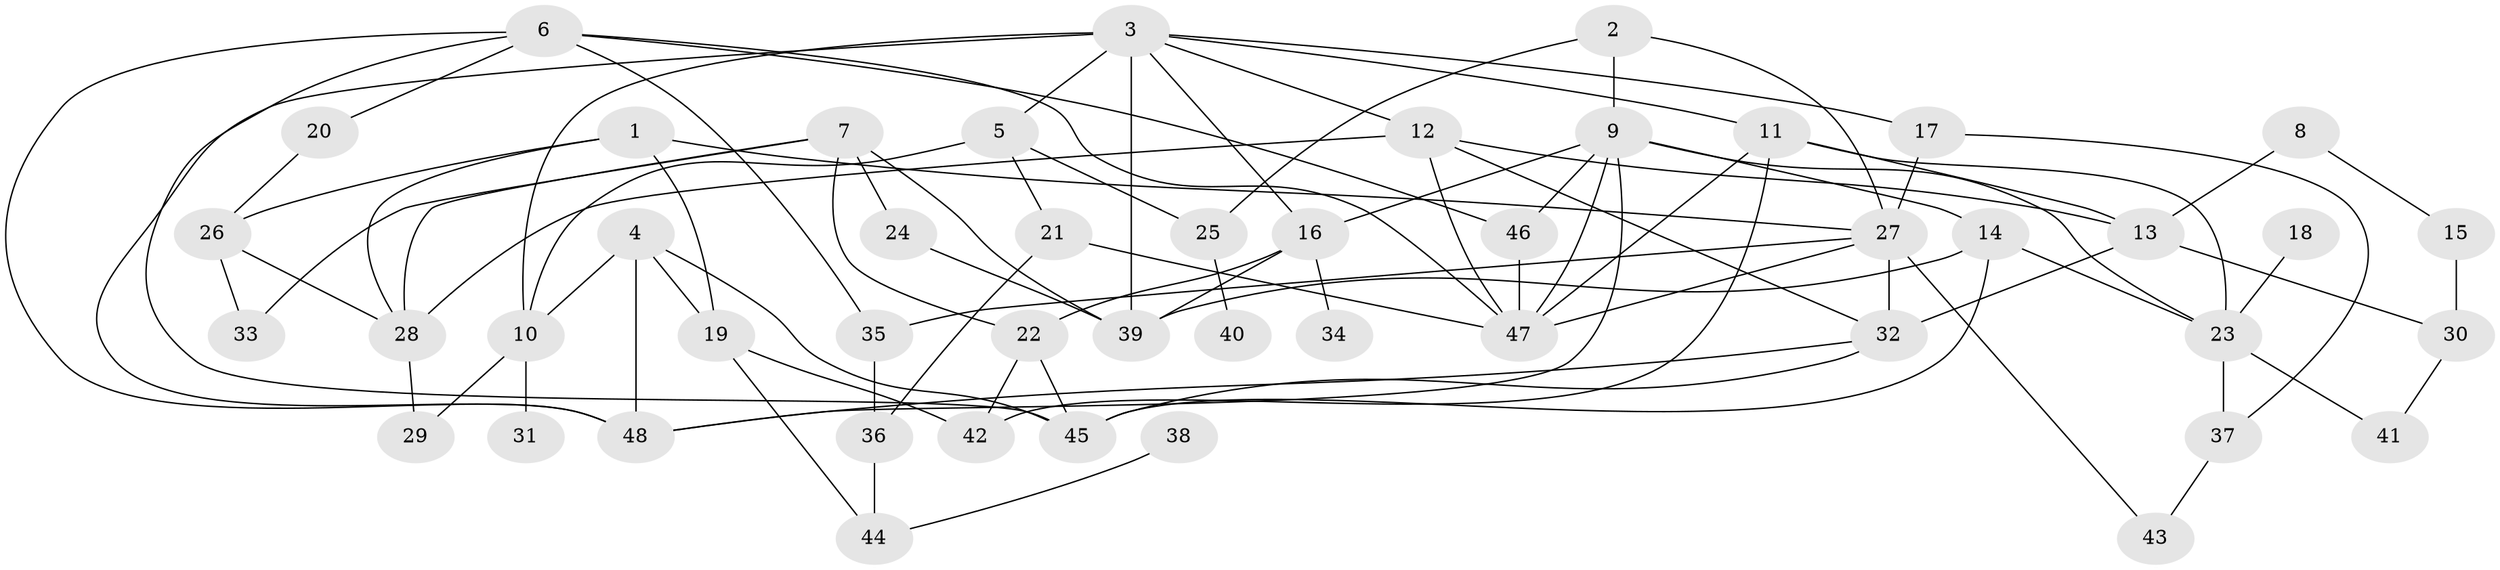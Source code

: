 // original degree distribution, {4: 0.18487394957983194, 6: 0.025210084033613446, 3: 0.15126050420168066, 2: 0.3277310924369748, 5: 0.09243697478991597, 8: 0.008403361344537815, 1: 0.21008403361344538}
// Generated by graph-tools (version 1.1) at 2025/36/03/04/25 23:36:09]
// undirected, 48 vertices, 89 edges
graph export_dot {
  node [color=gray90,style=filled];
  1;
  2;
  3;
  4;
  5;
  6;
  7;
  8;
  9;
  10;
  11;
  12;
  13;
  14;
  15;
  16;
  17;
  18;
  19;
  20;
  21;
  22;
  23;
  24;
  25;
  26;
  27;
  28;
  29;
  30;
  31;
  32;
  33;
  34;
  35;
  36;
  37;
  38;
  39;
  40;
  41;
  42;
  43;
  44;
  45;
  46;
  47;
  48;
  1 -- 19 [weight=1.0];
  1 -- 26 [weight=1.0];
  1 -- 27 [weight=1.0];
  1 -- 28 [weight=1.0];
  2 -- 9 [weight=1.0];
  2 -- 25 [weight=1.0];
  2 -- 27 [weight=1.0];
  3 -- 5 [weight=1.0];
  3 -- 10 [weight=1.0];
  3 -- 11 [weight=1.0];
  3 -- 12 [weight=1.0];
  3 -- 16 [weight=1.0];
  3 -- 17 [weight=1.0];
  3 -- 39 [weight=2.0];
  3 -- 48 [weight=1.0];
  4 -- 10 [weight=1.0];
  4 -- 19 [weight=1.0];
  4 -- 45 [weight=1.0];
  4 -- 48 [weight=2.0];
  5 -- 10 [weight=1.0];
  5 -- 21 [weight=1.0];
  5 -- 25 [weight=1.0];
  6 -- 20 [weight=1.0];
  6 -- 35 [weight=1.0];
  6 -- 45 [weight=1.0];
  6 -- 46 [weight=1.0];
  6 -- 47 [weight=1.0];
  6 -- 48 [weight=1.0];
  7 -- 22 [weight=1.0];
  7 -- 24 [weight=1.0];
  7 -- 28 [weight=1.0];
  7 -- 33 [weight=1.0];
  7 -- 39 [weight=1.0];
  8 -- 13 [weight=1.0];
  8 -- 15 [weight=1.0];
  9 -- 14 [weight=1.0];
  9 -- 16 [weight=1.0];
  9 -- 23 [weight=1.0];
  9 -- 46 [weight=1.0];
  9 -- 47 [weight=1.0];
  9 -- 48 [weight=1.0];
  10 -- 29 [weight=1.0];
  10 -- 31 [weight=1.0];
  11 -- 13 [weight=1.0];
  11 -- 23 [weight=1.0];
  11 -- 42 [weight=1.0];
  11 -- 47 [weight=1.0];
  12 -- 13 [weight=1.0];
  12 -- 28 [weight=2.0];
  12 -- 32 [weight=1.0];
  12 -- 47 [weight=1.0];
  13 -- 30 [weight=1.0];
  13 -- 32 [weight=1.0];
  14 -- 23 [weight=1.0];
  14 -- 39 [weight=1.0];
  14 -- 45 [weight=1.0];
  15 -- 30 [weight=1.0];
  16 -- 22 [weight=1.0];
  16 -- 34 [weight=1.0];
  16 -- 39 [weight=1.0];
  17 -- 27 [weight=1.0];
  17 -- 37 [weight=1.0];
  18 -- 23 [weight=1.0];
  19 -- 42 [weight=1.0];
  19 -- 44 [weight=1.0];
  20 -- 26 [weight=1.0];
  21 -- 36 [weight=1.0];
  21 -- 47 [weight=1.0];
  22 -- 42 [weight=1.0];
  22 -- 45 [weight=1.0];
  23 -- 37 [weight=1.0];
  23 -- 41 [weight=1.0];
  24 -- 39 [weight=1.0];
  25 -- 40 [weight=1.0];
  26 -- 28 [weight=1.0];
  26 -- 33 [weight=1.0];
  27 -- 32 [weight=1.0];
  27 -- 35 [weight=1.0];
  27 -- 43 [weight=1.0];
  27 -- 47 [weight=1.0];
  28 -- 29 [weight=1.0];
  30 -- 41 [weight=1.0];
  32 -- 45 [weight=1.0];
  32 -- 48 [weight=1.0];
  35 -- 36 [weight=1.0];
  36 -- 44 [weight=1.0];
  37 -- 43 [weight=1.0];
  38 -- 44 [weight=1.0];
  46 -- 47 [weight=1.0];
}
